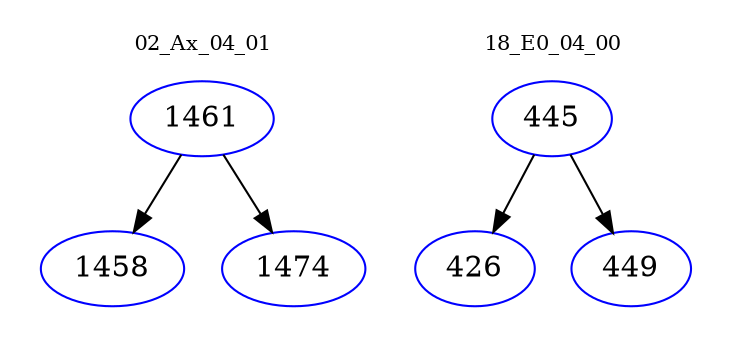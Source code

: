 digraph{
subgraph cluster_0 {
color = white
label = "02_Ax_04_01";
fontsize=10;
T0_1461 [label="1461", color="blue"]
T0_1461 -> T0_1458 [color="black"]
T0_1458 [label="1458", color="blue"]
T0_1461 -> T0_1474 [color="black"]
T0_1474 [label="1474", color="blue"]
}
subgraph cluster_1 {
color = white
label = "18_E0_04_00";
fontsize=10;
T1_445 [label="445", color="blue"]
T1_445 -> T1_426 [color="black"]
T1_426 [label="426", color="blue"]
T1_445 -> T1_449 [color="black"]
T1_449 [label="449", color="blue"]
}
}
